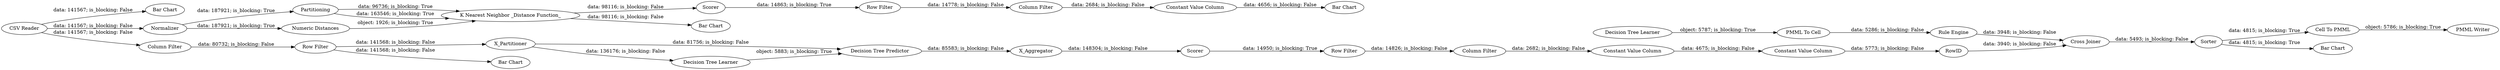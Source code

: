 digraph {
	"-7202833975305668307_3" [label="Row Filter"]
	"-7202833975305668307_52" [label=Sorter]
	"2101490106749405230_290" [label="Constant Value Column"]
	"2444074647625192952_38" [label="Cross Joiner"]
	"-7202833975305668307_54" [label="Cell To PMML"]
	"2444074647625192952_32" [label="Decision Tree Predictor"]
	"-6614435838343882180_34" [label="Rule Engine"]
	"-7202833975305668307_295" [label="Bar Chart"]
	"2101490106749405230_294" [label="Column Filter"]
	"2444074647625192952_39" [label=Scorer]
	"-6614435838343882180_33" [label="Decision Tree Learner"]
	"2444074647625192952_2" [label=X_Partitioner]
	"-7202833975305668307_55" [label="Bar Chart"]
	"2444074647625192952_7" [label=X_Aggregator]
	"2444074647625192952_31" [label="Decision Tree Learner"]
	"-7202833975305668307_8" [label=Partitioning]
	"2101490106749405230_292" [label="Constant Value Column"]
	"-5697528522465052661_294" [label="Column Filter"]
	"-7202833975305668307_11" [label=Normalizer]
	"-7202833975305668307_9" [label=Scorer]
	"-7202833975305668307_2" [label="Column Filter"]
	"2101490106749405230_293" [label=RowID]
	"-7202833975305668307_6" [label="K Nearest Neighbor _Distance Function_"]
	"-5697528522465052661_61" [label="Row Filter"]
	"-7202833975305668307_60" [label="Bar Chart"]
	"-7202833975305668307_10" [label="Numeric Distances"]
	"-7202833975305668307_59" [label="PMML Writer"]
	"-5697528522465052661_290" [label="Constant Value Column"]
	"2101490106749405230_9" [label="Row Filter"]
	"-6614435838343882180_28" [label="PMML To Cell"]
	"-7202833975305668307_1" [label="CSV Reader"]
	"-7202833975305668307_57" [label="Bar Chart"]
	"-7202833975305668307_4" [label="Bar Chart"]
	"2444074647625192952_38" -> "-7202833975305668307_52" [label="data: 5493; is_blocking: False"]
	"2101490106749405230_9" -> "2101490106749405230_294" [label="data: 14826; is_blocking: False"]
	"-7202833975305668307_11" -> "-7202833975305668307_8" [label="data: 187921; is_blocking: True"]
	"2444074647625192952_32" -> "2444074647625192952_7" [label="data: 85583; is_blocking: False"]
	"2101490106749405230_293" -> "2444074647625192952_38" [label="data: 3940; is_blocking: False"]
	"-7202833975305668307_3" -> "-7202833975305668307_4" [label="data: 141568; is_blocking: False"]
	"-7202833975305668307_2" -> "-7202833975305668307_3" [label="data: 80732; is_blocking: False"]
	"-7202833975305668307_6" -> "-7202833975305668307_60" [label="data: 98116; is_blocking: False"]
	"-7202833975305668307_1" -> "-7202833975305668307_55" [label="data: 141567; is_blocking: False"]
	"-6614435838343882180_33" -> "-6614435838343882180_28" [label="object: 5787; is_blocking: True"]
	"-7202833975305668307_10" -> "-7202833975305668307_6" [label="object: 1926; is_blocking: True"]
	"-7202833975305668307_9" -> "-5697528522465052661_61" [label="data: 14863; is_blocking: True"]
	"-7202833975305668307_3" -> "2444074647625192952_2" [label="data: 141568; is_blocking: False"]
	"-7202833975305668307_8" -> "-7202833975305668307_6" [label="data: 96736; is_blocking: True"]
	"2444074647625192952_7" -> "2444074647625192952_39" [label="data: 148304; is_blocking: False"]
	"-7202833975305668307_52" -> "-7202833975305668307_54" [label="data: 4815; is_blocking: True"]
	"-5697528522465052661_290" -> "-7202833975305668307_295" [label="data: 4656; is_blocking: False"]
	"2444074647625192952_2" -> "2444074647625192952_31" [label="data: 136176; is_blocking: False"]
	"2444074647625192952_2" -> "2444074647625192952_32" [label="data: 81756; is_blocking: False"]
	"-7202833975305668307_54" -> "-7202833975305668307_59" [label="object: 5786; is_blocking: True"]
	"2444074647625192952_31" -> "2444074647625192952_32" [label="object: 5883; is_blocking: True"]
	"2101490106749405230_290" -> "2101490106749405230_292" [label="data: 4675; is_blocking: False"]
	"2101490106749405230_292" -> "2101490106749405230_293" [label="data: 5773; is_blocking: False"]
	"2101490106749405230_294" -> "2101490106749405230_290" [label="data: 2682; is_blocking: False"]
	"-7202833975305668307_8" -> "-7202833975305668307_6" [label="data: 163546; is_blocking: True"]
	"2444074647625192952_39" -> "2101490106749405230_9" [label="data: 14950; is_blocking: True"]
	"-7202833975305668307_6" -> "-7202833975305668307_9" [label="data: 98116; is_blocking: False"]
	"-5697528522465052661_61" -> "-5697528522465052661_294" [label="data: 14778; is_blocking: False"]
	"-5697528522465052661_294" -> "-5697528522465052661_290" [label="data: 2684; is_blocking: False"]
	"-7202833975305668307_1" -> "-7202833975305668307_11" [label="data: 141567; is_blocking: False"]
	"-7202833975305668307_52" -> "-7202833975305668307_57" [label="data: 4815; is_blocking: True"]
	"-6614435838343882180_28" -> "-6614435838343882180_34" [label="data: 5286; is_blocking: False"]
	"-7202833975305668307_11" -> "-7202833975305668307_10" [label="data: 187921; is_blocking: True"]
	"-7202833975305668307_1" -> "-7202833975305668307_2" [label="data: 141567; is_blocking: False"]
	"-6614435838343882180_34" -> "2444074647625192952_38" [label="data: 3948; is_blocking: False"]
	rankdir=LR
}
